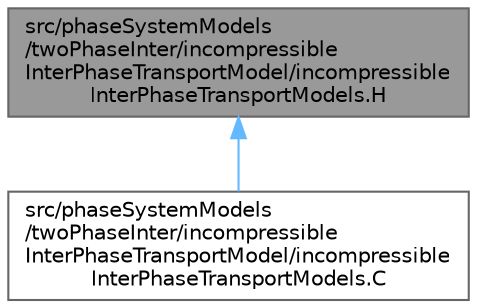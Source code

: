digraph "src/phaseSystemModels/twoPhaseInter/incompressibleInterPhaseTransportModel/incompressibleInterPhaseTransportModels.H"
{
 // LATEX_PDF_SIZE
  bgcolor="transparent";
  edge [fontname=Helvetica,fontsize=10,labelfontname=Helvetica,labelfontsize=10];
  node [fontname=Helvetica,fontsize=10,shape=box,height=0.2,width=0.4];
  Node1 [id="Node000001",label="src/phaseSystemModels\l/twoPhaseInter/incompressible\lInterPhaseTransportModel/incompressible\lInterPhaseTransportModels.H",height=0.2,width=0.4,color="gray40", fillcolor="grey60", style="filled", fontcolor="black",tooltip=" "];
  Node1 -> Node2 [id="edge1_Node000001_Node000002",dir="back",color="steelblue1",style="solid",tooltip=" "];
  Node2 [id="Node000002",label="src/phaseSystemModels\l/twoPhaseInter/incompressible\lInterPhaseTransportModel/incompressible\lInterPhaseTransportModels.C",height=0.2,width=0.4,color="grey40", fillcolor="white", style="filled",URL="$incompressibleInterPhaseTransportModels_8C.html",tooltip=" "];
}
